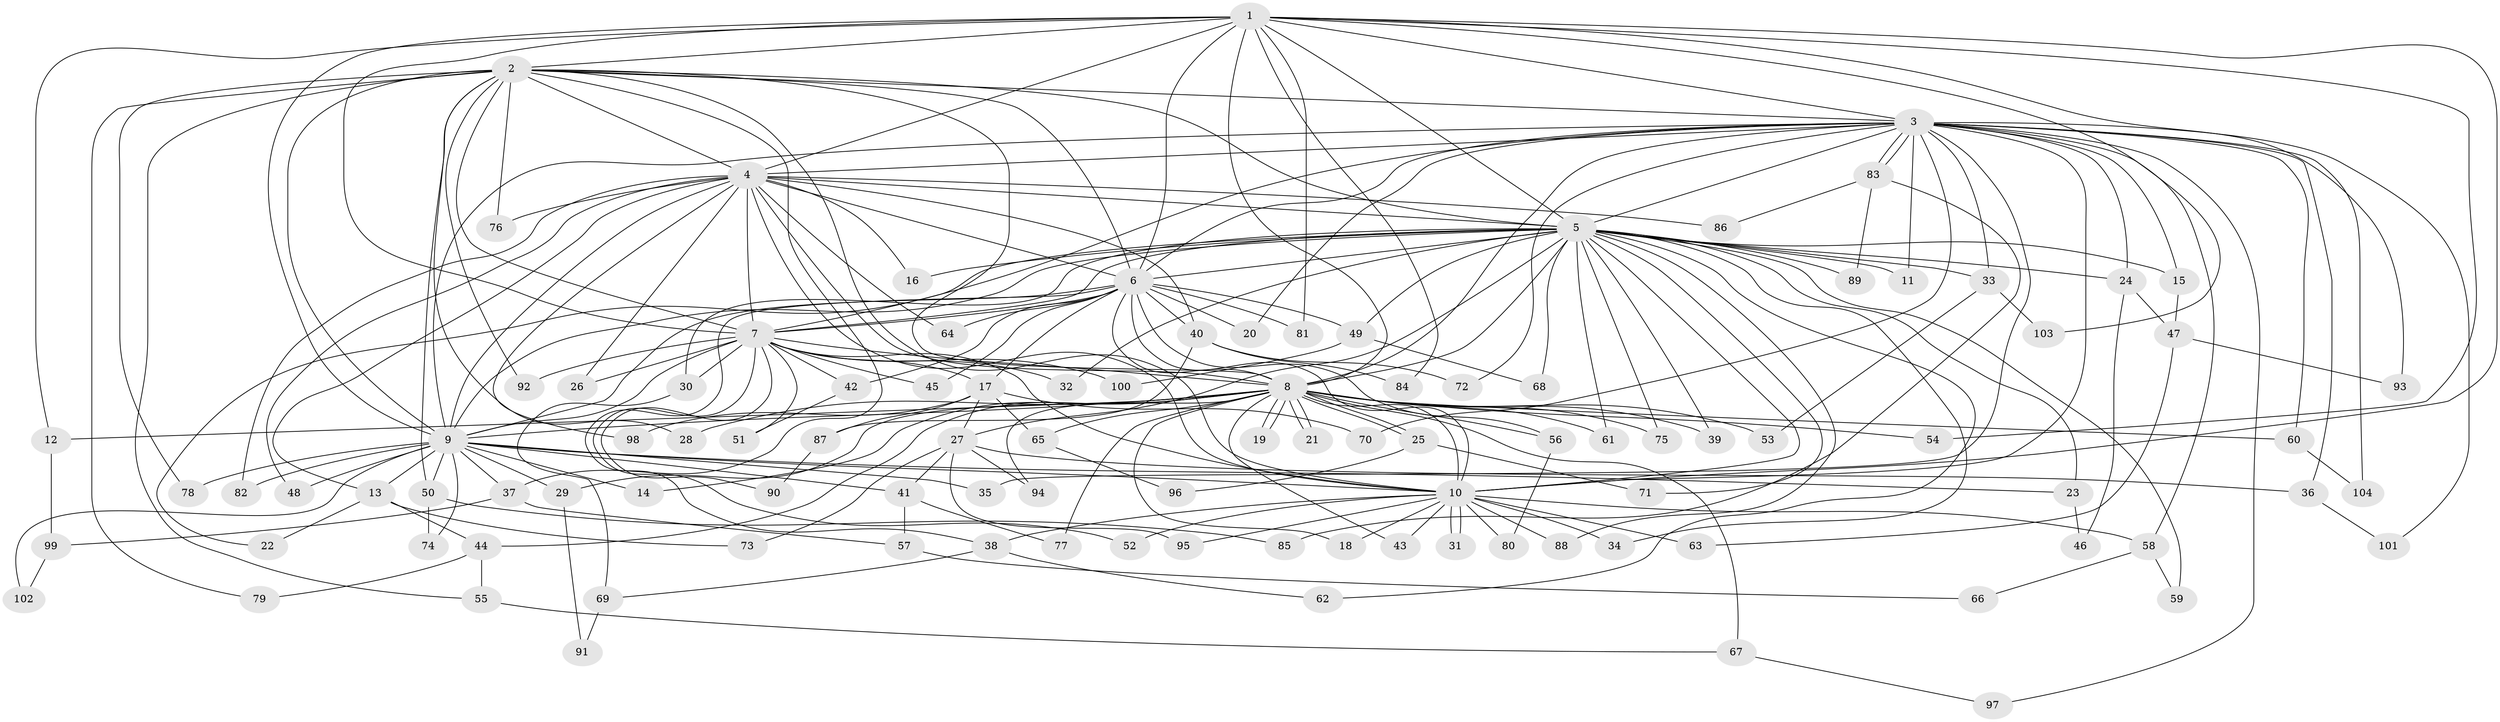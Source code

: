 // Generated by graph-tools (version 1.1) at 2025/25/03/09/25 03:25:53]
// undirected, 104 vertices, 233 edges
graph export_dot {
graph [start="1"]
  node [color=gray90,style=filled];
  1;
  2;
  3;
  4;
  5;
  6;
  7;
  8;
  9;
  10;
  11;
  12;
  13;
  14;
  15;
  16;
  17;
  18;
  19;
  20;
  21;
  22;
  23;
  24;
  25;
  26;
  27;
  28;
  29;
  30;
  31;
  32;
  33;
  34;
  35;
  36;
  37;
  38;
  39;
  40;
  41;
  42;
  43;
  44;
  45;
  46;
  47;
  48;
  49;
  50;
  51;
  52;
  53;
  54;
  55;
  56;
  57;
  58;
  59;
  60;
  61;
  62;
  63;
  64;
  65;
  66;
  67;
  68;
  69;
  70;
  71;
  72;
  73;
  74;
  75;
  76;
  77;
  78;
  79;
  80;
  81;
  82;
  83;
  84;
  85;
  86;
  87;
  88;
  89;
  90;
  91;
  92;
  93;
  94;
  95;
  96;
  97;
  98;
  99;
  100;
  101;
  102;
  103;
  104;
  1 -- 2;
  1 -- 3;
  1 -- 4;
  1 -- 5;
  1 -- 6;
  1 -- 7;
  1 -- 8;
  1 -- 9;
  1 -- 10;
  1 -- 12;
  1 -- 54;
  1 -- 81;
  1 -- 84;
  1 -- 93;
  1 -- 103;
  2 -- 3;
  2 -- 4;
  2 -- 5;
  2 -- 6;
  2 -- 7;
  2 -- 8;
  2 -- 9;
  2 -- 10;
  2 -- 28;
  2 -- 37;
  2 -- 50;
  2 -- 55;
  2 -- 76;
  2 -- 78;
  2 -- 79;
  2 -- 92;
  3 -- 4;
  3 -- 5;
  3 -- 6;
  3 -- 7;
  3 -- 8;
  3 -- 9;
  3 -- 10;
  3 -- 11;
  3 -- 15;
  3 -- 20;
  3 -- 24;
  3 -- 33;
  3 -- 35;
  3 -- 36;
  3 -- 58;
  3 -- 60;
  3 -- 70;
  3 -- 72;
  3 -- 83;
  3 -- 83;
  3 -- 97;
  3 -- 101;
  3 -- 104;
  4 -- 5;
  4 -- 6;
  4 -- 7;
  4 -- 8;
  4 -- 9;
  4 -- 10;
  4 -- 13;
  4 -- 16;
  4 -- 26;
  4 -- 40;
  4 -- 48;
  4 -- 64;
  4 -- 76;
  4 -- 82;
  4 -- 86;
  4 -- 98;
  5 -- 6;
  5 -- 7;
  5 -- 8;
  5 -- 9;
  5 -- 10;
  5 -- 11;
  5 -- 15;
  5 -- 16;
  5 -- 22;
  5 -- 23;
  5 -- 24;
  5 -- 27;
  5 -- 30;
  5 -- 32;
  5 -- 33;
  5 -- 34;
  5 -- 39;
  5 -- 49;
  5 -- 59;
  5 -- 61;
  5 -- 62;
  5 -- 68;
  5 -- 71;
  5 -- 75;
  5 -- 88;
  5 -- 89;
  6 -- 7;
  6 -- 8;
  6 -- 9;
  6 -- 10;
  6 -- 17;
  6 -- 20;
  6 -- 38;
  6 -- 40;
  6 -- 42;
  6 -- 45;
  6 -- 49;
  6 -- 56;
  6 -- 64;
  6 -- 81;
  7 -- 8;
  7 -- 9;
  7 -- 10;
  7 -- 17;
  7 -- 26;
  7 -- 30;
  7 -- 32;
  7 -- 42;
  7 -- 45;
  7 -- 51;
  7 -- 52;
  7 -- 90;
  7 -- 92;
  7 -- 100;
  8 -- 9;
  8 -- 10;
  8 -- 12;
  8 -- 14;
  8 -- 18;
  8 -- 19;
  8 -- 19;
  8 -- 21;
  8 -- 21;
  8 -- 25;
  8 -- 25;
  8 -- 28;
  8 -- 29;
  8 -- 39;
  8 -- 43;
  8 -- 44;
  8 -- 53;
  8 -- 54;
  8 -- 56;
  8 -- 60;
  8 -- 61;
  8 -- 65;
  8 -- 67;
  8 -- 75;
  8 -- 77;
  8 -- 94;
  9 -- 10;
  9 -- 13;
  9 -- 14;
  9 -- 23;
  9 -- 29;
  9 -- 35;
  9 -- 37;
  9 -- 41;
  9 -- 48;
  9 -- 50;
  9 -- 74;
  9 -- 78;
  9 -- 82;
  9 -- 102;
  10 -- 18;
  10 -- 31;
  10 -- 31;
  10 -- 34;
  10 -- 38;
  10 -- 43;
  10 -- 52;
  10 -- 58;
  10 -- 63;
  10 -- 80;
  10 -- 88;
  10 -- 95;
  12 -- 99;
  13 -- 22;
  13 -- 44;
  13 -- 73;
  15 -- 47;
  17 -- 27;
  17 -- 65;
  17 -- 70;
  17 -- 87;
  17 -- 98;
  23 -- 46;
  24 -- 46;
  24 -- 47;
  25 -- 71;
  25 -- 96;
  27 -- 36;
  27 -- 41;
  27 -- 73;
  27 -- 94;
  27 -- 95;
  29 -- 91;
  30 -- 69;
  33 -- 53;
  33 -- 103;
  36 -- 101;
  37 -- 57;
  37 -- 99;
  38 -- 62;
  38 -- 69;
  40 -- 72;
  40 -- 84;
  40 -- 87;
  41 -- 57;
  41 -- 77;
  42 -- 51;
  44 -- 55;
  44 -- 79;
  47 -- 63;
  47 -- 93;
  49 -- 68;
  49 -- 100;
  50 -- 74;
  50 -- 85;
  55 -- 67;
  56 -- 80;
  57 -- 66;
  58 -- 59;
  58 -- 66;
  60 -- 104;
  65 -- 96;
  67 -- 97;
  69 -- 91;
  83 -- 85;
  83 -- 86;
  83 -- 89;
  87 -- 90;
  99 -- 102;
}
